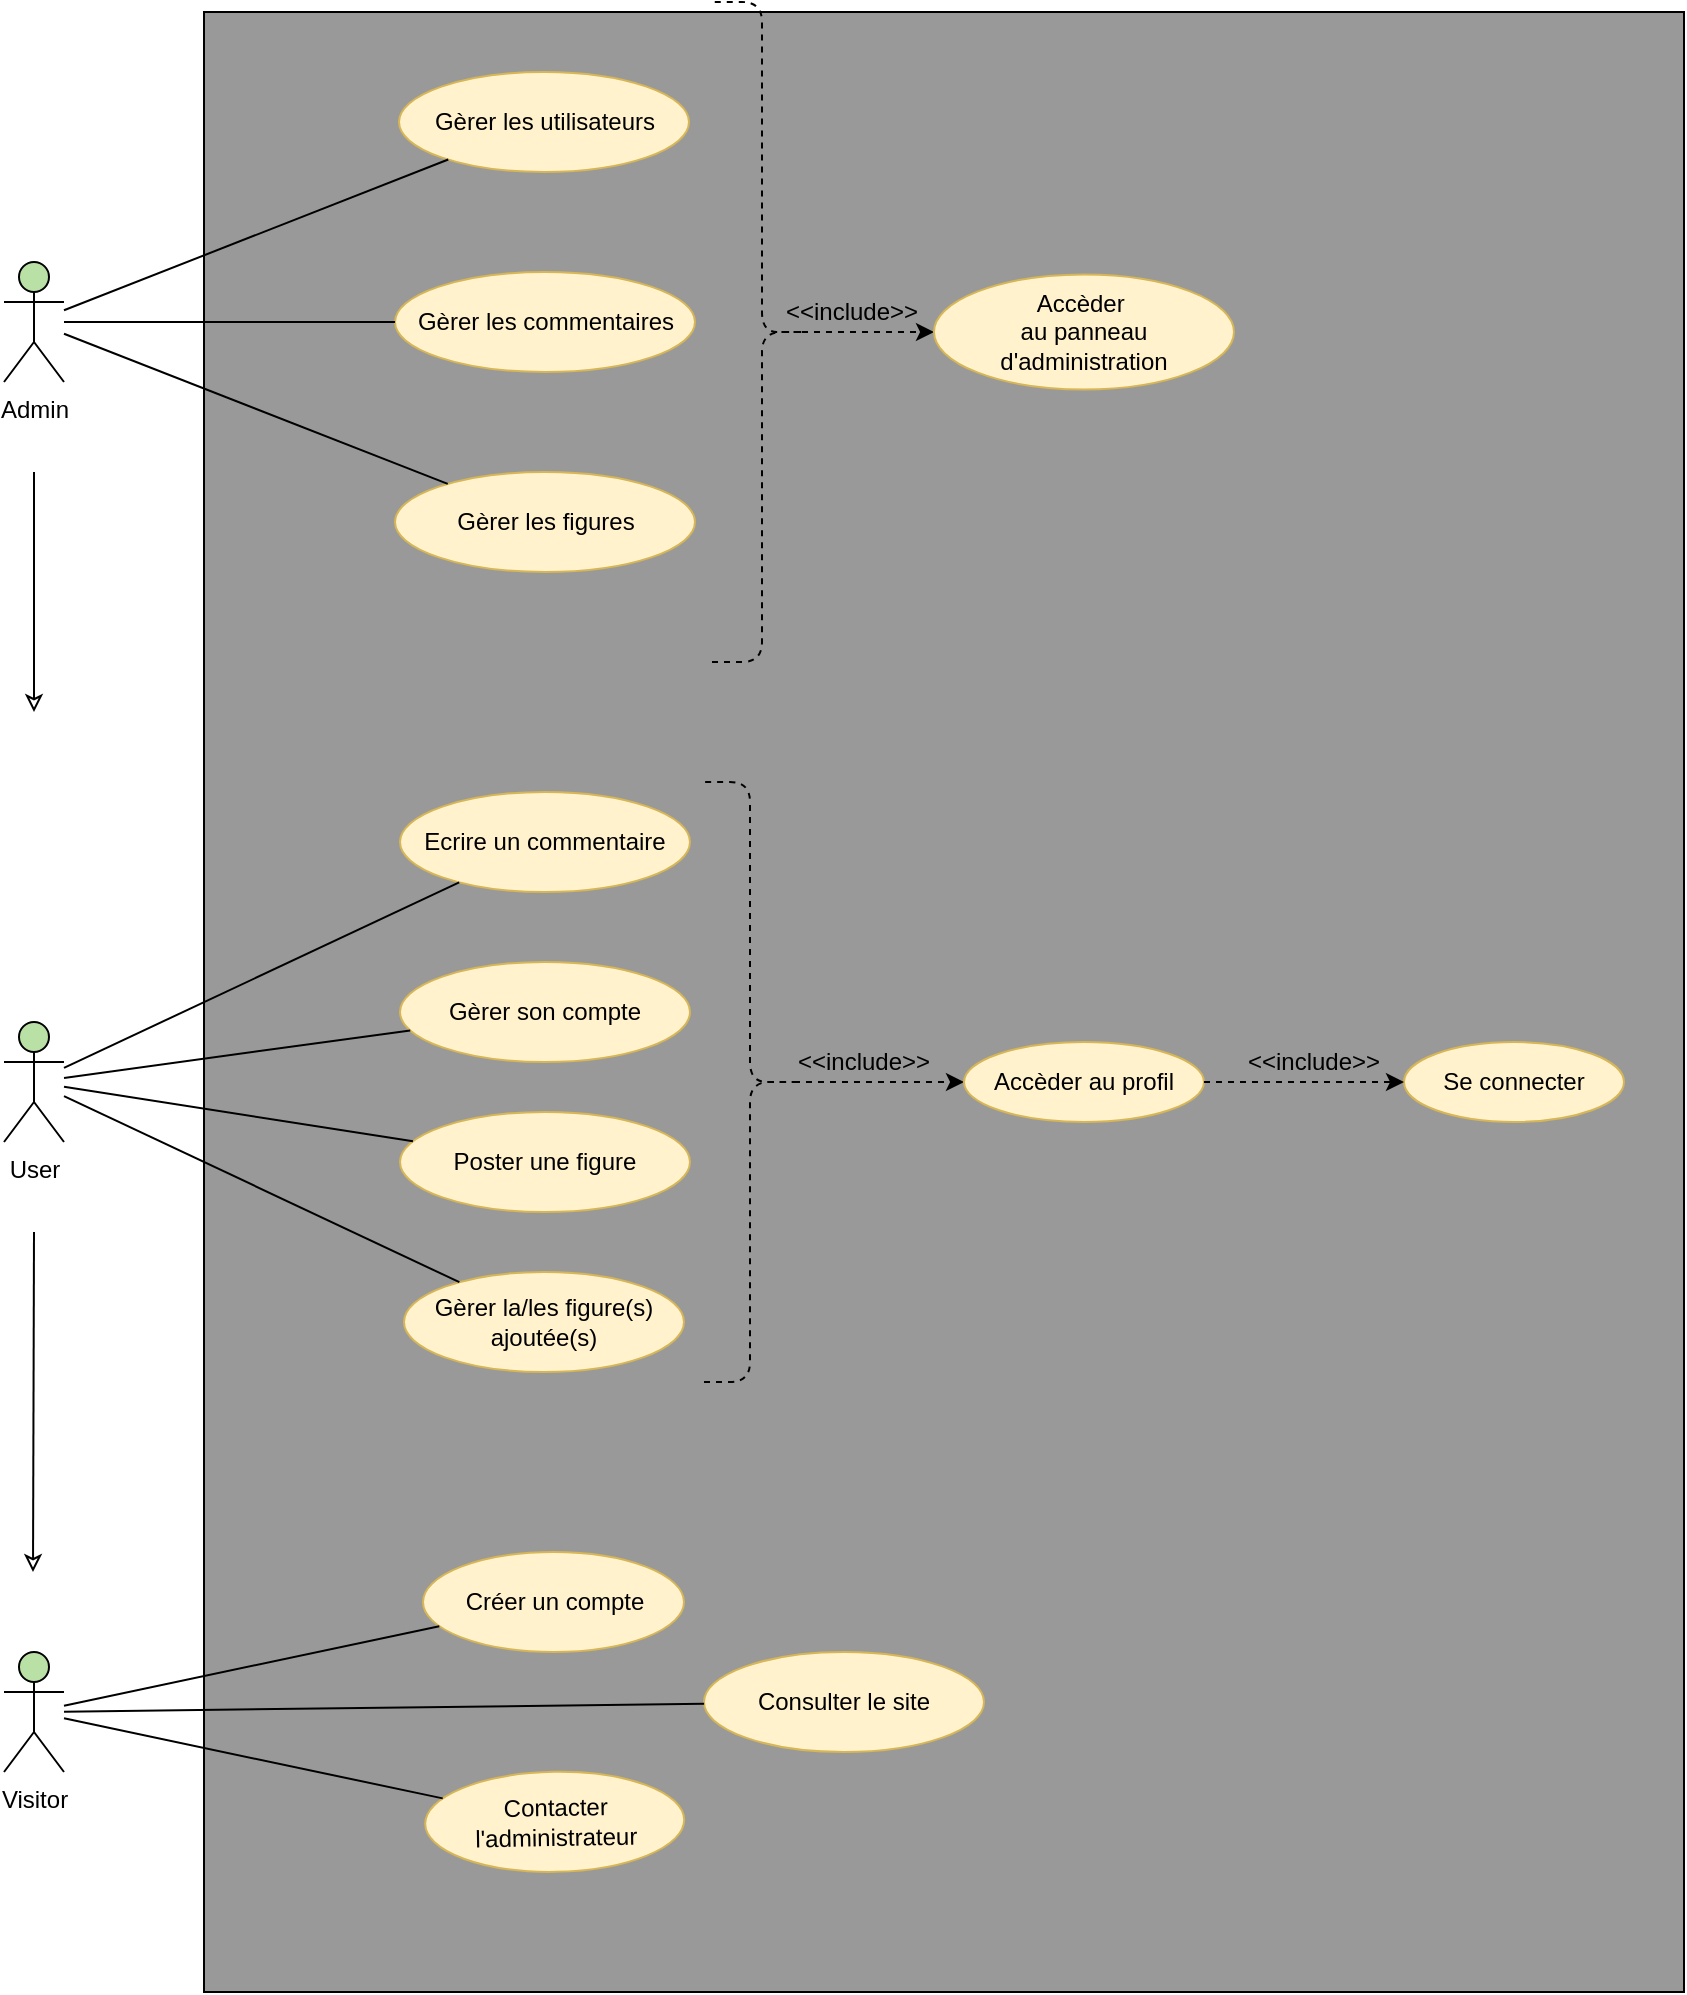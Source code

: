 <mxfile version="13.0.3" type="device"><diagram id="zZrbhSqcrDpQhGq3wGrU" name="Page-1"><mxGraphModel dx="2062" dy="822" grid="1" gridSize="10" guides="1" tooltips="1" connect="1" arrows="1" fold="1" page="1" pageScale="1" pageWidth="827" pageHeight="1169" math="0" shadow="0"><root><mxCell id="0"/><mxCell id="1" parent="0"/><mxCell id="SnurV5FOQA9wHaOo7EKo-1" value="" style="rounded=0;whiteSpace=wrap;html=1;fillColor=#999999;" parent="1" vertex="1"><mxGeometry x="160" y="60" width="740" height="990" as="geometry"/></mxCell><mxCell id="SnurV5FOQA9wHaOo7EKo-3" value="Gèrer les figures" style="ellipse;whiteSpace=wrap;html=1;fillColor=#fff2cc;strokeColor=#d6b656;" parent="1" vertex="1"><mxGeometry x="255.5" y="290" width="150" height="50" as="geometry"/></mxCell><mxCell id="SnurV5FOQA9wHaOo7EKo-8" value="" style="endArrow=none;html=1;" parent="1" source="jI44pFs70pPbTSOZPMde-3" target="SnurV5FOQA9wHaOo7EKo-3" edge="1"><mxGeometry width="50" height="50" relative="1" as="geometry"><mxPoint x="90" y="180" as="sourcePoint"/><mxPoint x="160" y="150" as="targetPoint"/></mxGeometry></mxCell><mxCell id="jI44pFs70pPbTSOZPMde-3" value="Admin" style="shape=umlActor;verticalLabelPosition=bottom;labelBackgroundColor=#ffffff;verticalAlign=top;html=1;outlineConnect=0;fillColor=#B9E0A5;" parent="1" vertex="1"><mxGeometry x="60" y="185" width="30" height="60" as="geometry"/></mxCell><mxCell id="Sl9vRcVVT6XS8tVJoFEk-1" value="User" style="shape=umlActor;verticalLabelPosition=bottom;labelBackgroundColor=#ffffff;verticalAlign=top;html=1;outlineConnect=0;fillColor=#B9E0A5;" parent="1" vertex="1"><mxGeometry x="60" y="565" width="30" height="60" as="geometry"/></mxCell><mxCell id="Sl9vRcVVT6XS8tVJoFEk-2" value="Visitor" style="shape=umlActor;verticalLabelPosition=bottom;labelBackgroundColor=#ffffff;verticalAlign=top;html=1;outlineConnect=0;fillColor=#B9E0A5;" parent="1" vertex="1"><mxGeometry x="60" y="880" width="30" height="60" as="geometry"/></mxCell><mxCell id="Sl9vRcVVT6XS8tVJoFEk-3" value="Consulter le site" style="ellipse;whiteSpace=wrap;html=1;fillColor=#fff2cc;strokeColor=#d6b656;" parent="1" vertex="1"><mxGeometry x="410" y="880" width="140" height="50" as="geometry"/></mxCell><mxCell id="Sl9vRcVVT6XS8tVJoFEk-4" value="Contacter l'administrateur" style="ellipse;whiteSpace=wrap;html=1;fillColor=#fff2cc;strokeColor=#d6b656;rotation=-1;" parent="1" vertex="1"><mxGeometry x="270.59" y="939.92" width="129.5" height="50" as="geometry"/></mxCell><mxCell id="Sl9vRcVVT6XS8tVJoFEk-5" value="Créer un compte" style="ellipse;whiteSpace=wrap;html=1;fillColor=#fff2cc;strokeColor=#d6b656;" parent="1" vertex="1"><mxGeometry x="269.5" y="830" width="130.5" height="50" as="geometry"/></mxCell><mxCell id="Sl9vRcVVT6XS8tVJoFEk-6" value="" style="endArrow=none;html=1;" parent="1" source="Sl9vRcVVT6XS8tVJoFEk-2" target="Sl9vRcVVT6XS8tVJoFEk-3" edge="1"><mxGeometry width="50" height="50" relative="1" as="geometry"><mxPoint x="150" y="1140" as="sourcePoint"/><mxPoint x="200" y="1090" as="targetPoint"/></mxGeometry></mxCell><mxCell id="Sl9vRcVVT6XS8tVJoFEk-7" value="" style="endArrow=none;html=1;" parent="1" source="Sl9vRcVVT6XS8tVJoFEk-2" target="Sl9vRcVVT6XS8tVJoFEk-4" edge="1"><mxGeometry width="50" height="50" relative="1" as="geometry"><mxPoint x="110" y="1181.398" as="sourcePoint"/><mxPoint x="343.848" y="1047.291" as="targetPoint"/></mxGeometry></mxCell><mxCell id="Sl9vRcVVT6XS8tVJoFEk-8" value="" style="endArrow=none;html=1;" parent="1" source="Sl9vRcVVT6XS8tVJoFEk-2" target="Sl9vRcVVT6XS8tVJoFEk-5" edge="1"><mxGeometry width="50" height="50" relative="1" as="geometry"><mxPoint x="120" y="1191.398" as="sourcePoint"/><mxPoint x="353.848" y="1057.291" as="targetPoint"/></mxGeometry></mxCell><mxCell id="Sl9vRcVVT6XS8tVJoFEk-11" value="Ecrire un commentaire" style="ellipse;whiteSpace=wrap;html=1;fillColor=#fff2cc;strokeColor=#d6b656;" parent="1" vertex="1"><mxGeometry x="258" y="450" width="145" height="50" as="geometry"/></mxCell><mxCell id="Sl9vRcVVT6XS8tVJoFEk-12" value="Gèrer son compte" style="ellipse;whiteSpace=wrap;html=1;fillColor=#fff2cc;strokeColor=#d6b656;" parent="1" vertex="1"><mxGeometry x="258" y="535" width="145" height="50" as="geometry"/></mxCell><mxCell id="Sl9vRcVVT6XS8tVJoFEk-13" value="" style="endArrow=none;html=1;" parent="1" source="Sl9vRcVVT6XS8tVJoFEk-1" target="Sl9vRcVVT6XS8tVJoFEk-12" edge="1"><mxGeometry width="50" height="50" relative="1" as="geometry"><mxPoint x="100" y="691.15" as="sourcePoint"/><mxPoint x="394.485" y="517.413" as="targetPoint"/></mxGeometry></mxCell><mxCell id="Sl9vRcVVT6XS8tVJoFEk-14" value="" style="endArrow=none;html=1;" parent="1" source="Sl9vRcVVT6XS8tVJoFEk-1" target="Sl9vRcVVT6XS8tVJoFEk-11" edge="1"><mxGeometry width="50" height="50" relative="1" as="geometry"><mxPoint x="110" y="701.15" as="sourcePoint"/><mxPoint x="404.485" y="527.413" as="targetPoint"/></mxGeometry></mxCell><mxCell id="Sl9vRcVVT6XS8tVJoFEk-15" value="Gèrer les commentaires" style="ellipse;whiteSpace=wrap;html=1;fillColor=#fff2cc;strokeColor=#d6b656;" parent="1" vertex="1"><mxGeometry x="255.5" y="190" width="150" height="50" as="geometry"/></mxCell><mxCell id="Sl9vRcVVT6XS8tVJoFEk-16" value="Gèrer les utilisateurs" style="ellipse;whiteSpace=wrap;html=1;fillColor=#fff2cc;strokeColor=#d6b656;" parent="1" vertex="1"><mxGeometry x="257.5" y="90" width="145" height="50" as="geometry"/></mxCell><mxCell id="Sl9vRcVVT6XS8tVJoFEk-17" value="" style="endArrow=none;html=1;" parent="1" source="jI44pFs70pPbTSOZPMde-3" target="Sl9vRcVVT6XS8tVJoFEk-16" edge="1"><mxGeometry width="50" height="50" relative="1" as="geometry"><mxPoint x="100" y="229.305" as="sourcePoint"/><mxPoint x="477.347" y="337.6" as="targetPoint"/></mxGeometry></mxCell><mxCell id="Sl9vRcVVT6XS8tVJoFEk-18" value="" style="endArrow=none;html=1;" parent="1" source="jI44pFs70pPbTSOZPMde-3" target="Sl9vRcVVT6XS8tVJoFEk-15" edge="1"><mxGeometry width="50" height="50" relative="1" as="geometry"><mxPoint x="110" y="239.305" as="sourcePoint"/><mxPoint x="487.347" y="347.6" as="targetPoint"/></mxGeometry></mxCell><mxCell id="Sl9vRcVVT6XS8tVJoFEk-22" value="" style="endArrow=classic;html=1;endFill=0;" parent="1" edge="1"><mxGeometry width="50" height="50" relative="1" as="geometry"><mxPoint x="75" y="670" as="sourcePoint"/><mxPoint x="74.5" y="840" as="targetPoint"/></mxGeometry></mxCell><mxCell id="Sl9vRcVVT6XS8tVJoFEk-24" value="" style="endArrow=classic;html=1;endFill=0;" parent="1" edge="1"><mxGeometry width="50" height="50" relative="1" as="geometry"><mxPoint x="75" y="290" as="sourcePoint"/><mxPoint x="75" y="410" as="targetPoint"/></mxGeometry></mxCell><mxCell id="Sl9vRcVVT6XS8tVJoFEk-27" value="" style="shape=curlyBracket;whiteSpace=wrap;html=1;rounded=1;rotation=-180;dashed=1;" parent="1" vertex="1"><mxGeometry x="414" y="55" width="50" height="330" as="geometry"/></mxCell><mxCell id="Sl9vRcVVT6XS8tVJoFEk-28" value="" style="endArrow=classic;html=1;exitX=0.1;exitY=0.5;exitDx=0;exitDy=0;exitPerimeter=0;dashed=1;" parent="1" source="Sl9vRcVVT6XS8tVJoFEk-27" target="Sl9vRcVVT6XS8tVJoFEk-33" edge="1"><mxGeometry width="50" height="50" relative="1" as="geometry"><mxPoint x="620" y="260" as="sourcePoint"/><mxPoint x="650" y="233" as="targetPoint"/></mxGeometry></mxCell><mxCell id="Sl9vRcVVT6XS8tVJoFEk-29" value="&amp;lt;&amp;lt;include&amp;gt;&amp;gt;" style="text;html=1;strokeColor=none;fillColor=none;align=center;verticalAlign=middle;whiteSpace=wrap;rounded=0;" parent="1" vertex="1"><mxGeometry x="464" y="200" width="40" height="20" as="geometry"/></mxCell><mxCell id="Sl9vRcVVT6XS8tVJoFEk-30" value="" style="shape=curlyBracket;whiteSpace=wrap;html=1;rounded=1;rotation=-180;dashed=1;size=0.54;" parent="1" vertex="1"><mxGeometry x="410" y="445" width="50" height="300" as="geometry"/></mxCell><mxCell id="Sl9vRcVVT6XS8tVJoFEk-31" value="" style="endArrow=classic;html=1;exitX=0.1;exitY=0.5;exitDx=0;exitDy=0;exitPerimeter=0;dashed=1;" parent="1" source="Sl9vRcVVT6XS8tVJoFEk-30" target="Sl9vRcVVT6XS8tVJoFEk-35" edge="1"><mxGeometry width="50" height="50" relative="1" as="geometry"><mxPoint x="690" y="500" as="sourcePoint"/><mxPoint x="720" y="473" as="targetPoint"/></mxGeometry></mxCell><mxCell id="Sl9vRcVVT6XS8tVJoFEk-32" value="&amp;lt;&amp;lt;include&amp;gt;&amp;gt;" style="text;html=1;strokeColor=none;fillColor=none;align=center;verticalAlign=middle;whiteSpace=wrap;rounded=0;" parent="1" vertex="1"><mxGeometry x="680" y="575" width="70" height="20" as="geometry"/></mxCell><mxCell id="Sl9vRcVVT6XS8tVJoFEk-33" value="Accèder&amp;nbsp;&lt;br&gt;au panneau d'administration" style="ellipse;whiteSpace=wrap;html=1;fillColor=#fff2cc;strokeColor=#d6b656;" parent="1" vertex="1"><mxGeometry x="525" y="191.25" width="150" height="57.5" as="geometry"/></mxCell><mxCell id="Sl9vRcVVT6XS8tVJoFEk-34" value="Se connecter" style="ellipse;whiteSpace=wrap;html=1;fillColor=#fff2cc;strokeColor=#d6b656;" parent="1" vertex="1"><mxGeometry x="760" y="575" width="110" height="40" as="geometry"/></mxCell><mxCell id="Sl9vRcVVT6XS8tVJoFEk-35" value="Accèder au profil" style="ellipse;whiteSpace=wrap;html=1;fillColor=#fff2cc;strokeColor=#d6b656;" parent="1" vertex="1"><mxGeometry x="540" y="575" width="120" height="40" as="geometry"/></mxCell><mxCell id="Sl9vRcVVT6XS8tVJoFEk-37" value="&amp;lt;&amp;lt;include&amp;gt;&amp;gt;" style="text;html=1;strokeColor=none;fillColor=none;align=center;verticalAlign=middle;whiteSpace=wrap;rounded=0;" parent="1" vertex="1"><mxGeometry x="470" y="575" width="40" height="20" as="geometry"/></mxCell><mxCell id="LtbWdslH3wBxbDuLZw9L-1" value="Poster une figure" style="ellipse;whiteSpace=wrap;html=1;fillColor=#fff2cc;strokeColor=#d6b656;" vertex="1" parent="1"><mxGeometry x="258" y="610" width="145" height="50" as="geometry"/></mxCell><mxCell id="LtbWdslH3wBxbDuLZw9L-2" style="edgeStyle=orthogonalEdgeStyle;rounded=0;orthogonalLoop=1;jettySize=auto;html=1;exitX=0.5;exitY=1;exitDx=0;exitDy=0;" edge="1" parent="1" source="LtbWdslH3wBxbDuLZw9L-1" target="LtbWdslH3wBxbDuLZw9L-1"><mxGeometry relative="1" as="geometry"/></mxCell><mxCell id="LtbWdslH3wBxbDuLZw9L-3" value="Gèrer la/les figure(s) ajoutée(s)" style="ellipse;whiteSpace=wrap;html=1;fillColor=#fff2cc;strokeColor=#d6b656;" vertex="1" parent="1"><mxGeometry x="260" y="690" width="140" height="50" as="geometry"/></mxCell><mxCell id="LtbWdslH3wBxbDuLZw9L-5" value="" style="endArrow=none;html=1;" edge="1" parent="1" source="Sl9vRcVVT6XS8tVJoFEk-1" target="LtbWdslH3wBxbDuLZw9L-1"><mxGeometry width="50" height="50" relative="1" as="geometry"><mxPoint x="100" y="545.294" as="sourcePoint"/><mxPoint x="295.554" y="483.944" as="targetPoint"/></mxGeometry></mxCell><mxCell id="LtbWdslH3wBxbDuLZw9L-6" value="" style="endArrow=none;html=1;" edge="1" parent="1" source="Sl9vRcVVT6XS8tVJoFEk-1" target="LtbWdslH3wBxbDuLZw9L-3"><mxGeometry width="50" height="50" relative="1" as="geometry"><mxPoint x="100" y="556.471" as="sourcePoint"/><mxPoint x="302.87" y="643.983" as="targetPoint"/></mxGeometry></mxCell><mxCell id="LtbWdslH3wBxbDuLZw9L-7" value="" style="endArrow=classic;html=1;dashed=1;" edge="1" parent="1" source="Sl9vRcVVT6XS8tVJoFEk-35" target="Sl9vRcVVT6XS8tVJoFEk-34"><mxGeometry width="50" height="50" relative="1" as="geometry"><mxPoint x="465" y="600" as="sourcePoint"/><mxPoint x="575" y="600" as="targetPoint"/></mxGeometry></mxCell></root></mxGraphModel></diagram></mxfile>